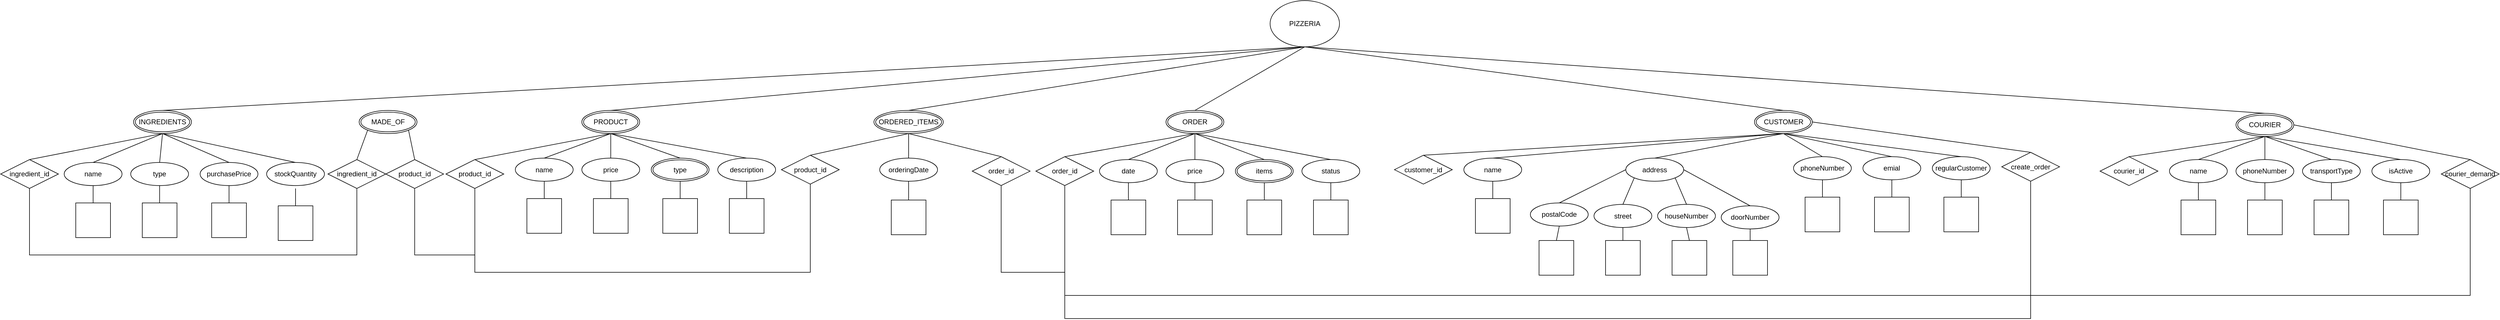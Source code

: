 <mxfile version="20.4.0" type="device"><diagram name="1 oldal" id="Y89i1WQ8OMozFqZU52EG"><mxGraphModel dx="1863" dy="650" grid="1" gridSize="10" guides="1" tooltips="1" connect="1" arrows="1" fold="1" page="1" pageScale="1" pageWidth="1654" pageHeight="1169" math="0" shadow="0"><root><mxCell id="0"/><mxCell id="1" parent="0"/><mxCell id="_i2WzTihqjqj80gomEKn-1" value="PIZZERIA" style="ellipse;whiteSpace=wrap;html=1;" parent="1" vertex="1"><mxGeometry x="2455" y="290" width="120" height="80" as="geometry"/></mxCell><mxCell id="_i2WzTihqjqj80gomEKn-2" value="INGREDIENTS" style="ellipse;shape=doubleEllipse;margin=3;whiteSpace=wrap;html=1;align=center;" parent="1" vertex="1"><mxGeometry x="490" y="480" width="100" height="40" as="geometry"/></mxCell><mxCell id="_i2WzTihqjqj80gomEKn-3" value="name" style="ellipse;whiteSpace=wrap;html=1;align=center;" parent="1" vertex="1"><mxGeometry x="370" y="570" width="100" height="40" as="geometry"/></mxCell><mxCell id="_i2WzTihqjqj80gomEKn-4" value="type" style="ellipse;whiteSpace=wrap;html=1;align=center;" parent="1" vertex="1"><mxGeometry x="485" y="570" width="100" height="40" as="geometry"/></mxCell><mxCell id="_i2WzTihqjqj80gomEKn-5" value="stockQuantity" style="ellipse;whiteSpace=wrap;html=1;align=center;" parent="1" vertex="1"><mxGeometry x="720" y="570" width="100" height="40" as="geometry"/></mxCell><mxCell id="_i2WzTihqjqj80gomEKn-6" value="purchasePrice" style="ellipse;whiteSpace=wrap;html=1;align=center;" parent="1" vertex="1"><mxGeometry x="605" y="570" width="100" height="40" as="geometry"/></mxCell><mxCell id="_i2WzTihqjqj80gomEKn-7" value="" style="endArrow=none;html=1;rounded=0;exitX=0.5;exitY=0;exitDx=0;exitDy=0;entryX=0.5;entryY=1;entryDx=0;entryDy=0;" parent="1" source="_i2WzTihqjqj80gomEKn-78" target="_i2WzTihqjqj80gomEKn-2" edge="1"><mxGeometry width="50" height="50" relative="1" as="geometry"><mxPoint x="310" y="570" as="sourcePoint"/><mxPoint x="530" y="490" as="targetPoint"/></mxGeometry></mxCell><mxCell id="_i2WzTihqjqj80gomEKn-8" value="" style="endArrow=none;html=1;rounded=0;exitX=0.5;exitY=0;exitDx=0;exitDy=0;entryX=0.5;entryY=1;entryDx=0;entryDy=0;" parent="1" source="_i2WzTihqjqj80gomEKn-3" target="_i2WzTihqjqj80gomEKn-2" edge="1"><mxGeometry width="50" height="50" relative="1" as="geometry"><mxPoint x="320" y="580" as="sourcePoint"/><mxPoint x="540" y="540" as="targetPoint"/></mxGeometry></mxCell><mxCell id="_i2WzTihqjqj80gomEKn-9" value="" style="endArrow=none;html=1;rounded=0;exitX=0.5;exitY=0;exitDx=0;exitDy=0;entryX=0.5;entryY=1;entryDx=0;entryDy=0;" parent="1" source="_i2WzTihqjqj80gomEKn-4" target="_i2WzTihqjqj80gomEKn-2" edge="1"><mxGeometry width="50" height="50" relative="1" as="geometry"><mxPoint x="430" y="580" as="sourcePoint"/><mxPoint x="550" y="530" as="targetPoint"/></mxGeometry></mxCell><mxCell id="_i2WzTihqjqj80gomEKn-10" value="" style="endArrow=none;html=1;rounded=0;exitX=0.5;exitY=0;exitDx=0;exitDy=0;entryX=0.5;entryY=1;entryDx=0;entryDy=0;" parent="1" source="_i2WzTihqjqj80gomEKn-6" target="_i2WzTihqjqj80gomEKn-2" edge="1"><mxGeometry width="50" height="50" relative="1" as="geometry"><mxPoint x="545" y="580" as="sourcePoint"/><mxPoint x="550" y="530" as="targetPoint"/></mxGeometry></mxCell><mxCell id="_i2WzTihqjqj80gomEKn-11" value="" style="endArrow=none;html=1;rounded=0;entryX=0.5;entryY=1;entryDx=0;entryDy=0;exitX=0.5;exitY=0;exitDx=0;exitDy=0;" parent="1" source="_i2WzTihqjqj80gomEKn-5" target="_i2WzTihqjqj80gomEKn-2" edge="1"><mxGeometry width="50" height="50" relative="1" as="geometry"><mxPoint x="770" y="560" as="sourcePoint"/><mxPoint x="550" y="530" as="targetPoint"/></mxGeometry></mxCell><mxCell id="_i2WzTihqjqj80gomEKn-12" value="PRODUCT" style="ellipse;shape=doubleEllipse;margin=3;whiteSpace=wrap;html=1;align=center;" parent="1" vertex="1"><mxGeometry x="1265" y="480" width="100" height="40" as="geometry"/></mxCell><mxCell id="_i2WzTihqjqj80gomEKn-13" value="name" style="ellipse;whiteSpace=wrap;html=1;align=center;" parent="1" vertex="1"><mxGeometry x="1150" y="562.5" width="100" height="40" as="geometry"/></mxCell><mxCell id="_i2WzTihqjqj80gomEKn-14" value="price" style="ellipse;whiteSpace=wrap;html=1;align=center;" parent="1" vertex="1"><mxGeometry x="1265" y="562.5" width="100" height="40" as="geometry"/></mxCell><mxCell id="_i2WzTihqjqj80gomEKn-15" value="description" style="ellipse;whiteSpace=wrap;html=1;align=center;" parent="1" vertex="1"><mxGeometry x="1500" y="562.5" width="100" height="40" as="geometry"/></mxCell><mxCell id="_i2WzTihqjqj80gomEKn-16" value="type" style="ellipse;shape=doubleEllipse;margin=3;whiteSpace=wrap;html=1;align=center;" parent="1" vertex="1"><mxGeometry x="1385" y="562.5" width="100" height="40" as="geometry"/></mxCell><mxCell id="_i2WzTihqjqj80gomEKn-17" value="" style="endArrow=none;html=1;rounded=0;exitX=0.5;exitY=0;exitDx=0;exitDy=0;entryX=0.5;entryY=1;entryDx=0;entryDy=0;" parent="1" source="_i2WzTihqjqj80gomEKn-79" target="_i2WzTihqjqj80gomEKn-12" edge="1"><mxGeometry width="50" height="50" relative="1" as="geometry"><mxPoint x="1240" y="565" as="sourcePoint"/><mxPoint x="1465" y="540" as="targetPoint"/></mxGeometry></mxCell><mxCell id="_i2WzTihqjqj80gomEKn-18" value="" style="endArrow=none;html=1;rounded=0;exitX=0.5;exitY=0;exitDx=0;exitDy=0;entryX=0.5;entryY=1;entryDx=0;entryDy=0;" parent="1" source="_i2WzTihqjqj80gomEKn-13" target="_i2WzTihqjqj80gomEKn-12" edge="1"><mxGeometry width="50" height="50" relative="1" as="geometry"><mxPoint x="1100" y="572.5" as="sourcePoint"/><mxPoint x="1315" y="537.5" as="targetPoint"/></mxGeometry></mxCell><mxCell id="_i2WzTihqjqj80gomEKn-19" value="" style="endArrow=none;html=1;rounded=0;entryX=0.5;entryY=1;entryDx=0;entryDy=0;exitX=0.5;exitY=0;exitDx=0;exitDy=0;" parent="1" source="_i2WzTihqjqj80gomEKn-14" target="_i2WzTihqjqj80gomEKn-12" edge="1"><mxGeometry width="50" height="50" relative="1" as="geometry"><mxPoint x="1360" y="552.5" as="sourcePoint"/><mxPoint x="1315" y="537.5" as="targetPoint"/></mxGeometry></mxCell><mxCell id="_i2WzTihqjqj80gomEKn-20" value="" style="endArrow=none;html=1;rounded=0;entryX=0.5;entryY=1;entryDx=0;entryDy=0;exitX=0.5;exitY=0;exitDx=0;exitDy=0;" parent="1" source="_i2WzTihqjqj80gomEKn-16" target="_i2WzTihqjqj80gomEKn-12" edge="1"><mxGeometry width="50" height="50" relative="1" as="geometry"><mxPoint x="1325" y="572.5" as="sourcePoint"/><mxPoint x="1315" y="537.5" as="targetPoint"/></mxGeometry></mxCell><mxCell id="_i2WzTihqjqj80gomEKn-21" value="" style="endArrow=none;html=1;rounded=0;entryX=0.5;entryY=1;entryDx=0;entryDy=0;exitX=0.5;exitY=0;exitDx=0;exitDy=0;" parent="1" source="_i2WzTihqjqj80gomEKn-15" target="_i2WzTihqjqj80gomEKn-12" edge="1"><mxGeometry width="50" height="50" relative="1" as="geometry"><mxPoint x="1550" y="562.5" as="sourcePoint"/><mxPoint x="1315" y="537.5" as="targetPoint"/></mxGeometry></mxCell><mxCell id="_i2WzTihqjqj80gomEKn-22" value="ORDER" style="ellipse;shape=doubleEllipse;margin=3;whiteSpace=wrap;html=1;align=center;" parent="1" vertex="1"><mxGeometry x="2275" y="480" width="100" height="40" as="geometry"/></mxCell><mxCell id="_i2WzTihqjqj80gomEKn-23" value="date" style="ellipse;whiteSpace=wrap;html=1;align=center;" parent="1" vertex="1"><mxGeometry x="2160" y="565" width="100" height="40" as="geometry"/></mxCell><mxCell id="_i2WzTihqjqj80gomEKn-24" value="price" style="ellipse;whiteSpace=wrap;html=1;align=center;" parent="1" vertex="1"><mxGeometry x="2275" y="565" width="100" height="40" as="geometry"/></mxCell><mxCell id="_i2WzTihqjqj80gomEKn-25" value="status" style="ellipse;whiteSpace=wrap;html=1;align=center;" parent="1" vertex="1"><mxGeometry x="2510" y="565" width="100" height="40" as="geometry"/></mxCell><mxCell id="_i2WzTihqjqj80gomEKn-26" value="items" style="ellipse;shape=doubleEllipse;margin=3;whiteSpace=wrap;html=1;align=center;" parent="1" vertex="1"><mxGeometry x="2395" y="565" width="100" height="40" as="geometry"/></mxCell><mxCell id="_i2WzTihqjqj80gomEKn-27" value="" style="endArrow=none;html=1;rounded=0;exitX=0.5;exitY=0;exitDx=0;exitDy=0;entryX=0.5;entryY=1;entryDx=0;entryDy=0;" parent="1" source="_i2WzTihqjqj80gomEKn-80" target="_i2WzTihqjqj80gomEKn-22" edge="1"><mxGeometry width="50" height="50" relative="1" as="geometry"><mxPoint x="2100" y="550" as="sourcePoint"/><mxPoint x="2380" y="520" as="targetPoint"/></mxGeometry></mxCell><mxCell id="_i2WzTihqjqj80gomEKn-28" value="" style="endArrow=none;html=1;rounded=0;exitX=0.5;exitY=0;exitDx=0;exitDy=0;entryX=0.5;entryY=1;entryDx=0;entryDy=0;" parent="1" source="_i2WzTihqjqj80gomEKn-23" target="_i2WzTihqjqj80gomEKn-22" edge="1"><mxGeometry width="50" height="50" relative="1" as="geometry"><mxPoint x="2110" y="560" as="sourcePoint"/><mxPoint x="2335" y="530" as="targetPoint"/></mxGeometry></mxCell><mxCell id="_i2WzTihqjqj80gomEKn-29" value="" style="endArrow=none;html=1;rounded=0;exitX=0.5;exitY=0;exitDx=0;exitDy=0;entryX=0.5;entryY=1;entryDx=0;entryDy=0;" parent="1" source="_i2WzTihqjqj80gomEKn-24" target="_i2WzTihqjqj80gomEKn-22" edge="1"><mxGeometry width="50" height="50" relative="1" as="geometry"><mxPoint x="2220" y="560" as="sourcePoint"/><mxPoint x="2335" y="530" as="targetPoint"/></mxGeometry></mxCell><mxCell id="_i2WzTihqjqj80gomEKn-30" value="" style="endArrow=none;html=1;rounded=0;exitX=0.5;exitY=0;exitDx=0;exitDy=0;entryX=0.5;entryY=1;entryDx=0;entryDy=0;" parent="1" source="_i2WzTihqjqj80gomEKn-26" target="_i2WzTihqjqj80gomEKn-22" edge="1"><mxGeometry width="50" height="50" relative="1" as="geometry"><mxPoint x="2335" y="560" as="sourcePoint"/><mxPoint x="2335" y="530" as="targetPoint"/></mxGeometry></mxCell><mxCell id="_i2WzTihqjqj80gomEKn-31" value="" style="endArrow=none;html=1;rounded=0;exitX=0.5;exitY=0;exitDx=0;exitDy=0;entryX=0.5;entryY=1;entryDx=0;entryDy=0;" parent="1" source="_i2WzTihqjqj80gomEKn-25" target="_i2WzTihqjqj80gomEKn-22" edge="1"><mxGeometry width="50" height="50" relative="1" as="geometry"><mxPoint x="2560" y="550" as="sourcePoint"/><mxPoint x="2335" y="530" as="targetPoint"/></mxGeometry></mxCell><mxCell id="_i2WzTihqjqj80gomEKn-32" value="name" style="ellipse;whiteSpace=wrap;html=1;align=center;" parent="1" vertex="1"><mxGeometry x="2790" y="562.5" width="100" height="40" as="geometry"/></mxCell><mxCell id="M32mEywmCu3_pC92UhcH-24" style="rounded=0;orthogonalLoop=1;jettySize=auto;html=1;exitX=0;exitY=0.5;exitDx=0;exitDy=0;entryX=0.5;entryY=0;entryDx=0;entryDy=0;startArrow=none;startFill=0;endArrow=none;endFill=0;" edge="1" parent="1" source="_i2WzTihqjqj80gomEKn-33" target="M32mEywmCu3_pC92UhcH-20"><mxGeometry relative="1" as="geometry"/></mxCell><mxCell id="M32mEywmCu3_pC92UhcH-25" style="edgeStyle=none;rounded=0;orthogonalLoop=1;jettySize=auto;html=1;exitX=0;exitY=1;exitDx=0;exitDy=0;entryX=0.5;entryY=0;entryDx=0;entryDy=0;startArrow=none;startFill=0;endArrow=none;endFill=0;" edge="1" parent="1" source="_i2WzTihqjqj80gomEKn-33" target="M32mEywmCu3_pC92UhcH-21"><mxGeometry relative="1" as="geometry"/></mxCell><mxCell id="M32mEywmCu3_pC92UhcH-26" style="edgeStyle=none;rounded=0;orthogonalLoop=1;jettySize=auto;html=1;exitX=1;exitY=1;exitDx=0;exitDy=0;entryX=0.5;entryY=0;entryDx=0;entryDy=0;startArrow=none;startFill=0;endArrow=none;endFill=0;" edge="1" parent="1" source="_i2WzTihqjqj80gomEKn-33" target="M32mEywmCu3_pC92UhcH-22"><mxGeometry relative="1" as="geometry"/></mxCell><mxCell id="M32mEywmCu3_pC92UhcH-27" style="edgeStyle=none;rounded=0;orthogonalLoop=1;jettySize=auto;html=1;exitX=1;exitY=0.5;exitDx=0;exitDy=0;entryX=0.5;entryY=0;entryDx=0;entryDy=0;startArrow=none;startFill=0;endArrow=none;endFill=0;" edge="1" parent="1" source="_i2WzTihqjqj80gomEKn-33" target="M32mEywmCu3_pC92UhcH-23"><mxGeometry relative="1" as="geometry"/></mxCell><mxCell id="_i2WzTihqjqj80gomEKn-33" value="address" style="ellipse;whiteSpace=wrap;html=1;align=center;" parent="1" vertex="1"><mxGeometry x="3070" y="562.5" width="100" height="40" as="geometry"/></mxCell><mxCell id="_i2WzTihqjqj80gomEKn-34" value="phoneNumber" style="ellipse;whiteSpace=wrap;html=1;align=center;" parent="1" vertex="1"><mxGeometry x="3360" y="560" width="100" height="40" as="geometry"/></mxCell><mxCell id="_i2WzTihqjqj80gomEKn-35" value="emial" style="ellipse;whiteSpace=wrap;html=1;align=center;" parent="1" vertex="1"><mxGeometry x="3480" y="560" width="100" height="40" as="geometry"/></mxCell><mxCell id="_i2WzTihqjqj80gomEKn-36" value="regularCustomer" style="ellipse;whiteSpace=wrap;html=1;align=center;" parent="1" vertex="1"><mxGeometry x="3600" y="560" width="100" height="40" as="geometry"/></mxCell><mxCell id="M32mEywmCu3_pC92UhcH-40" style="rounded=0;orthogonalLoop=1;jettySize=auto;html=1;exitX=1;exitY=0.5;exitDx=0;exitDy=0;entryX=0.5;entryY=0;entryDx=0;entryDy=0;startArrow=none;startFill=0;endArrow=none;endFill=0;" edge="1" parent="1" source="_i2WzTihqjqj80gomEKn-37" target="M32mEywmCu3_pC92UhcH-39"><mxGeometry relative="1" as="geometry"/></mxCell><mxCell id="_i2WzTihqjqj80gomEKn-37" value="CUSTOMER" style="ellipse;shape=doubleEllipse;margin=3;whiteSpace=wrap;html=1;align=center;" parent="1" vertex="1"><mxGeometry x="3292.5" y="480" width="100" height="40" as="geometry"/></mxCell><mxCell id="_i2WzTihqjqj80gomEKn-38" value="" style="endArrow=none;html=1;rounded=0;exitX=0.5;exitY=0;exitDx=0;exitDy=0;entryX=0.5;entryY=1;entryDx=0;entryDy=0;" parent="1" source="_i2WzTihqjqj80gomEKn-81" target="_i2WzTihqjqj80gomEKn-37" edge="1"><mxGeometry width="50" height="50" relative="1" as="geometry"><mxPoint x="2630" y="485" as="sourcePoint"/><mxPoint x="2987.5" y="365" as="targetPoint"/></mxGeometry></mxCell><mxCell id="_i2WzTihqjqj80gomEKn-39" value="" style="endArrow=none;html=1;rounded=0;exitX=0.5;exitY=0;exitDx=0;exitDy=0;entryX=0.5;entryY=1;entryDx=0;entryDy=0;" parent="1" source="_i2WzTihqjqj80gomEKn-32" target="_i2WzTihqjqj80gomEKn-37" edge="1"><mxGeometry width="50" height="50" relative="1" as="geometry"><mxPoint x="3080.5" y="570" as="sourcePoint"/><mxPoint x="3352.5" y="530" as="targetPoint"/></mxGeometry></mxCell><mxCell id="_i2WzTihqjqj80gomEKn-40" value="" style="endArrow=none;html=1;rounded=0;exitX=0.5;exitY=0;exitDx=0;exitDy=0;entryX=0.5;entryY=1;entryDx=0;entryDy=0;" parent="1" source="_i2WzTihqjqj80gomEKn-33" target="_i2WzTihqjqj80gomEKn-37" edge="1"><mxGeometry width="50" height="50" relative="1" as="geometry"><mxPoint x="3190.5" y="570" as="sourcePoint"/><mxPoint x="3352.5" y="530" as="targetPoint"/></mxGeometry></mxCell><mxCell id="_i2WzTihqjqj80gomEKn-41" value="" style="endArrow=none;html=1;rounded=0;exitX=0.5;exitY=0;exitDx=0;exitDy=0;entryX=0.5;entryY=1;entryDx=0;entryDy=0;" parent="1" source="_i2WzTihqjqj80gomEKn-34" target="_i2WzTihqjqj80gomEKn-37" edge="1"><mxGeometry width="50" height="50" relative="1" as="geometry"><mxPoint x="3200.5" y="580" as="sourcePoint"/><mxPoint x="3352.5" y="530" as="targetPoint"/></mxGeometry></mxCell><mxCell id="_i2WzTihqjqj80gomEKn-42" value="" style="endArrow=none;html=1;rounded=0;exitX=0.5;exitY=0;exitDx=0;exitDy=0;entryX=0.5;entryY=1;entryDx=0;entryDy=0;" parent="1" source="_i2WzTihqjqj80gomEKn-35" target="_i2WzTihqjqj80gomEKn-37" edge="1"><mxGeometry width="50" height="50" relative="1" as="geometry"><mxPoint x="3305.5" y="570" as="sourcePoint"/><mxPoint x="3352.5" y="530" as="targetPoint"/></mxGeometry></mxCell><mxCell id="_i2WzTihqjqj80gomEKn-43" value="" style="endArrow=none;html=1;rounded=0;exitX=0.5;exitY=0;exitDx=0;exitDy=0;entryX=0.5;entryY=1;entryDx=0;entryDy=0;" parent="1" source="_i2WzTihqjqj80gomEKn-36" target="_i2WzTihqjqj80gomEKn-37" edge="1"><mxGeometry width="50" height="50" relative="1" as="geometry"><mxPoint x="3540.5" y="570" as="sourcePoint"/><mxPoint x="3352.5" y="530" as="targetPoint"/></mxGeometry></mxCell><mxCell id="_i2WzTihqjqj80gomEKn-44" value="" style="rounded=0;whiteSpace=wrap;html=1;" parent="1" vertex="1"><mxGeometry x="390" y="640" width="60" height="60" as="geometry"/></mxCell><mxCell id="_i2WzTihqjqj80gomEKn-45" value="" style="rounded=0;whiteSpace=wrap;html=1;" parent="1" vertex="1"><mxGeometry x="505" y="640" width="60" height="60" as="geometry"/></mxCell><mxCell id="_i2WzTihqjqj80gomEKn-46" value="" style="rounded=0;whiteSpace=wrap;html=1;" parent="1" vertex="1"><mxGeometry x="740" y="645" width="60" height="60" as="geometry"/></mxCell><mxCell id="_i2WzTihqjqj80gomEKn-47" value="" style="rounded=0;whiteSpace=wrap;html=1;" parent="1" vertex="1"><mxGeometry x="625" y="640" width="60" height="60" as="geometry"/></mxCell><mxCell id="_i2WzTihqjqj80gomEKn-48" value="" style="endArrow=none;html=1;rounded=0;entryX=0.5;entryY=1;entryDx=0;entryDy=0;exitX=0.5;exitY=0;exitDx=0;exitDy=0;" parent="1" source="_i2WzTihqjqj80gomEKn-44" target="_i2WzTihqjqj80gomEKn-3" edge="1"><mxGeometry width="50" height="50" relative="1" as="geometry"><mxPoint x="320" y="650" as="sourcePoint"/><mxPoint x="320" y="620" as="targetPoint"/></mxGeometry></mxCell><mxCell id="_i2WzTihqjqj80gomEKn-49" value="" style="endArrow=none;html=1;rounded=0;entryX=0.5;entryY=1;entryDx=0;entryDy=0;exitX=0.5;exitY=0;exitDx=0;exitDy=0;" parent="1" source="_i2WzTihqjqj80gomEKn-45" target="_i2WzTihqjqj80gomEKn-4" edge="1"><mxGeometry width="50" height="50" relative="1" as="geometry"><mxPoint x="430" y="650" as="sourcePoint"/><mxPoint x="430" y="620" as="targetPoint"/></mxGeometry></mxCell><mxCell id="_i2WzTihqjqj80gomEKn-50" value="" style="endArrow=none;html=1;rounded=0;entryX=0.5;entryY=1;entryDx=0;entryDy=0;exitX=0.5;exitY=0;exitDx=0;exitDy=0;" parent="1" source="_i2WzTihqjqj80gomEKn-47" target="_i2WzTihqjqj80gomEKn-6" edge="1"><mxGeometry width="50" height="50" relative="1" as="geometry"><mxPoint x="545" y="650" as="sourcePoint"/><mxPoint x="545" y="620" as="targetPoint"/></mxGeometry></mxCell><mxCell id="_i2WzTihqjqj80gomEKn-51" value="" style="endArrow=none;html=1;rounded=0;entryX=0.5;entryY=1;entryDx=0;entryDy=0;exitX=0.5;exitY=0;exitDx=0;exitDy=0;" parent="1" source="_i2WzTihqjqj80gomEKn-46" edge="1"><mxGeometry width="50" height="50" relative="1" as="geometry"><mxPoint x="665" y="655" as="sourcePoint"/><mxPoint x="770" y="615" as="targetPoint"/></mxGeometry></mxCell><mxCell id="_i2WzTihqjqj80gomEKn-52" value="" style="rounded=0;whiteSpace=wrap;html=1;" parent="1" vertex="1"><mxGeometry x="1170" y="632.5" width="60" height="60" as="geometry"/></mxCell><mxCell id="_i2WzTihqjqj80gomEKn-53" value="" style="endArrow=none;html=1;rounded=0;entryX=0.5;entryY=1;entryDx=0;entryDy=0;exitX=0.5;exitY=0;exitDx=0;exitDy=0;" parent="1" source="_i2WzTihqjqj80gomEKn-52" edge="1"><mxGeometry width="50" height="50" relative="1" as="geometry"><mxPoint x="1095" y="642.5" as="sourcePoint"/><mxPoint x="1200" y="602.5" as="targetPoint"/></mxGeometry></mxCell><mxCell id="_i2WzTihqjqj80gomEKn-54" value="" style="rounded=0;whiteSpace=wrap;html=1;" parent="1" vertex="1"><mxGeometry x="1285" y="632.5" width="60" height="60" as="geometry"/></mxCell><mxCell id="_i2WzTihqjqj80gomEKn-55" value="" style="endArrow=none;html=1;rounded=0;entryX=0.5;entryY=1;entryDx=0;entryDy=0;exitX=0.5;exitY=0;exitDx=0;exitDy=0;" parent="1" source="_i2WzTihqjqj80gomEKn-54" edge="1"><mxGeometry width="50" height="50" relative="1" as="geometry"><mxPoint x="1210" y="642.5" as="sourcePoint"/><mxPoint x="1315" y="602.5" as="targetPoint"/></mxGeometry></mxCell><mxCell id="_i2WzTihqjqj80gomEKn-56" value="" style="rounded=0;whiteSpace=wrap;html=1;" parent="1" vertex="1"><mxGeometry x="1405" y="632.5" width="60" height="60" as="geometry"/></mxCell><mxCell id="_i2WzTihqjqj80gomEKn-57" value="" style="endArrow=none;html=1;rounded=0;entryX=0.5;entryY=1;entryDx=0;entryDy=0;exitX=0.5;exitY=0;exitDx=0;exitDy=0;" parent="1" source="_i2WzTihqjqj80gomEKn-56" edge="1"><mxGeometry width="50" height="50" relative="1" as="geometry"><mxPoint x="1330" y="642.5" as="sourcePoint"/><mxPoint x="1435" y="602.5" as="targetPoint"/></mxGeometry></mxCell><mxCell id="_i2WzTihqjqj80gomEKn-58" value="" style="rounded=0;whiteSpace=wrap;html=1;" parent="1" vertex="1"><mxGeometry x="1520" y="632.5" width="60" height="60" as="geometry"/></mxCell><mxCell id="_i2WzTihqjqj80gomEKn-59" value="" style="endArrow=none;html=1;rounded=0;entryX=0.5;entryY=1;entryDx=0;entryDy=0;exitX=0.5;exitY=0;exitDx=0;exitDy=0;" parent="1" source="_i2WzTihqjqj80gomEKn-58" target="_i2WzTihqjqj80gomEKn-15" edge="1"><mxGeometry width="50" height="50" relative="1" as="geometry"><mxPoint x="1445" y="642.5" as="sourcePoint"/><mxPoint x="1550" y="602.5" as="targetPoint"/></mxGeometry></mxCell><mxCell id="_i2WzTihqjqj80gomEKn-60" value="" style="rounded=0;whiteSpace=wrap;html=1;" parent="1" vertex="1"><mxGeometry x="2180" y="635" width="60" height="60" as="geometry"/></mxCell><mxCell id="_i2WzTihqjqj80gomEKn-61" value="" style="endArrow=none;html=1;rounded=0;entryX=0.5;entryY=1;entryDx=0;entryDy=0;exitX=0.5;exitY=0;exitDx=0;exitDy=0;" parent="1" source="_i2WzTihqjqj80gomEKn-60" edge="1"><mxGeometry width="50" height="50" relative="1" as="geometry"><mxPoint x="2105" y="645" as="sourcePoint"/><mxPoint x="2210" y="605" as="targetPoint"/></mxGeometry></mxCell><mxCell id="_i2WzTihqjqj80gomEKn-62" value="" style="rounded=0;whiteSpace=wrap;html=1;" parent="1" vertex="1"><mxGeometry x="2295" y="635" width="60" height="60" as="geometry"/></mxCell><mxCell id="_i2WzTihqjqj80gomEKn-63" value="" style="endArrow=none;html=1;rounded=0;entryX=0.5;entryY=1;entryDx=0;entryDy=0;exitX=0.5;exitY=0;exitDx=0;exitDy=0;" parent="1" source="_i2WzTihqjqj80gomEKn-62" edge="1"><mxGeometry width="50" height="50" relative="1" as="geometry"><mxPoint x="2220" y="645" as="sourcePoint"/><mxPoint x="2325" y="605" as="targetPoint"/></mxGeometry></mxCell><mxCell id="_i2WzTihqjqj80gomEKn-64" value="" style="rounded=0;whiteSpace=wrap;html=1;" parent="1" vertex="1"><mxGeometry x="2415" y="635" width="60" height="60" as="geometry"/></mxCell><mxCell id="_i2WzTihqjqj80gomEKn-65" value="" style="endArrow=none;html=1;rounded=0;entryX=0.5;entryY=1;entryDx=0;entryDy=0;exitX=0.5;exitY=0;exitDx=0;exitDy=0;" parent="1" source="_i2WzTihqjqj80gomEKn-64" edge="1"><mxGeometry width="50" height="50" relative="1" as="geometry"><mxPoint x="2340" y="645" as="sourcePoint"/><mxPoint x="2445" y="605" as="targetPoint"/></mxGeometry></mxCell><mxCell id="_i2WzTihqjqj80gomEKn-66" value="" style="rounded=0;whiteSpace=wrap;html=1;" parent="1" vertex="1"><mxGeometry x="2530" y="635" width="60" height="60" as="geometry"/></mxCell><mxCell id="_i2WzTihqjqj80gomEKn-67" value="" style="endArrow=none;html=1;rounded=0;entryX=0.5;entryY=1;entryDx=0;entryDy=0;exitX=0.5;exitY=0;exitDx=0;exitDy=0;" parent="1" source="_i2WzTihqjqj80gomEKn-66" target="_i2WzTihqjqj80gomEKn-25" edge="1"><mxGeometry width="50" height="50" relative="1" as="geometry"><mxPoint x="2455" y="645" as="sourcePoint"/><mxPoint x="2560" y="605" as="targetPoint"/></mxGeometry></mxCell><mxCell id="_i2WzTihqjqj80gomEKn-68" value="" style="rounded=0;whiteSpace=wrap;html=1;" parent="1" vertex="1"><mxGeometry x="2810" y="632.5" width="60" height="60" as="geometry"/></mxCell><mxCell id="_i2WzTihqjqj80gomEKn-69" value="" style="endArrow=none;html=1;rounded=0;entryX=0.5;entryY=1;entryDx=0;entryDy=0;exitX=0.5;exitY=0;exitDx=0;exitDy=0;" parent="1" source="_i2WzTihqjqj80gomEKn-68" edge="1"><mxGeometry width="50" height="50" relative="1" as="geometry"><mxPoint x="2735" y="642.5" as="sourcePoint"/><mxPoint x="2840" y="602.5" as="targetPoint"/></mxGeometry></mxCell><mxCell id="_i2WzTihqjqj80gomEKn-72" value="" style="rounded=0;whiteSpace=wrap;html=1;" parent="1" vertex="1"><mxGeometry x="3380" y="630" width="60" height="60" as="geometry"/></mxCell><mxCell id="_i2WzTihqjqj80gomEKn-73" value="" style="endArrow=none;html=1;rounded=0;entryX=0.5;entryY=1;entryDx=0;entryDy=0;exitX=0.5;exitY=0;exitDx=0;exitDy=0;" parent="1" source="_i2WzTihqjqj80gomEKn-72" edge="1"><mxGeometry width="50" height="50" relative="1" as="geometry"><mxPoint x="3305" y="640" as="sourcePoint"/><mxPoint x="3410" y="600" as="targetPoint"/></mxGeometry></mxCell><mxCell id="_i2WzTihqjqj80gomEKn-74" value="" style="rounded=0;whiteSpace=wrap;html=1;" parent="1" vertex="1"><mxGeometry x="3500" y="630" width="60" height="60" as="geometry"/></mxCell><mxCell id="_i2WzTihqjqj80gomEKn-75" value="" style="endArrow=none;html=1;rounded=0;entryX=0.5;entryY=1;entryDx=0;entryDy=0;exitX=0.5;exitY=0;exitDx=0;exitDy=0;" parent="1" source="_i2WzTihqjqj80gomEKn-74" edge="1"><mxGeometry width="50" height="50" relative="1" as="geometry"><mxPoint x="3425" y="640" as="sourcePoint"/><mxPoint x="3530" y="600" as="targetPoint"/></mxGeometry></mxCell><mxCell id="_i2WzTihqjqj80gomEKn-76" value="" style="rounded=0;whiteSpace=wrap;html=1;" parent="1" vertex="1"><mxGeometry x="3620" y="630" width="60" height="60" as="geometry"/></mxCell><mxCell id="_i2WzTihqjqj80gomEKn-77" value="" style="endArrow=none;html=1;rounded=0;entryX=0.5;entryY=1;entryDx=0;entryDy=0;exitX=0.5;exitY=0;exitDx=0;exitDy=0;" parent="1" source="_i2WzTihqjqj80gomEKn-76" edge="1"><mxGeometry width="50" height="50" relative="1" as="geometry"><mxPoint x="3545" y="640" as="sourcePoint"/><mxPoint x="3650" y="600" as="targetPoint"/></mxGeometry></mxCell><mxCell id="M32mEywmCu3_pC92UhcH-13" style="edgeStyle=orthogonalEdgeStyle;rounded=0;orthogonalLoop=1;jettySize=auto;html=1;exitX=0.5;exitY=1;exitDx=0;exitDy=0;entryX=0.5;entryY=1;entryDx=0;entryDy=0;startArrow=none;startFill=0;endArrow=none;endFill=0;" edge="1" parent="1" source="_i2WzTihqjqj80gomEKn-78" target="M32mEywmCu3_pC92UhcH-7"><mxGeometry relative="1" as="geometry"><Array as="points"><mxPoint x="310" y="730"/><mxPoint x="876" y="730"/></Array></mxGeometry></mxCell><mxCell id="_i2WzTihqjqj80gomEKn-78" value="ingredient_id" style="rhombus;whiteSpace=wrap;html=1;" parent="1" vertex="1"><mxGeometry x="260" y="565" width="100" height="50" as="geometry"/></mxCell><mxCell id="M32mEywmCu3_pC92UhcH-38" style="edgeStyle=orthogonalEdgeStyle;rounded=0;orthogonalLoop=1;jettySize=auto;html=1;exitX=0.5;exitY=1;exitDx=0;exitDy=0;entryX=0.5;entryY=1;entryDx=0;entryDy=0;startArrow=none;startFill=0;endArrow=none;endFill=0;" edge="1" parent="1" source="_i2WzTihqjqj80gomEKn-79" target="_i2WzTihqjqj80gomEKn-102"><mxGeometry relative="1" as="geometry"><Array as="points"><mxPoint x="1080" y="760"/><mxPoint x="1660" y="760"/></Array></mxGeometry></mxCell><mxCell id="_i2WzTihqjqj80gomEKn-79" value="product_id" style="rhombus;whiteSpace=wrap;html=1;" parent="1" vertex="1"><mxGeometry x="1030" y="565" width="100" height="50" as="geometry"/></mxCell><mxCell id="M32mEywmCu3_pC92UhcH-18" style="edgeStyle=orthogonalEdgeStyle;rounded=0;orthogonalLoop=1;jettySize=auto;html=1;exitX=0.5;exitY=1;exitDx=0;exitDy=0;entryX=0.5;entryY=1;entryDx=0;entryDy=0;startArrow=none;startFill=0;endArrow=none;endFill=0;" edge="1" parent="1" source="_i2WzTihqjqj80gomEKn-80" target="M32mEywmCu3_pC92UhcH-15"><mxGeometry relative="1" as="geometry"><Array as="points"><mxPoint x="2100" y="800"/><mxPoint x="4530" y="800"/></Array></mxGeometry></mxCell><mxCell id="_i2WzTihqjqj80gomEKn-80" value="order_id" style="rhombus;whiteSpace=wrap;html=1;" parent="1" vertex="1"><mxGeometry x="2050" y="560" width="100" height="50" as="geometry"/></mxCell><mxCell id="_i2WzTihqjqj80gomEKn-81" value="customer_id" style="rhombus;whiteSpace=wrap;html=1;" parent="1" vertex="1"><mxGeometry x="2670" y="557.5" width="100" height="50" as="geometry"/></mxCell><mxCell id="_i2WzTihqjqj80gomEKn-87" value="" style="endArrow=none;html=1;rounded=0;entryX=0.5;entryY=1;entryDx=0;entryDy=0;exitX=0.5;exitY=0;exitDx=0;exitDy=0;" parent="1" source="_i2WzTihqjqj80gomEKn-2" target="_i2WzTihqjqj80gomEKn-1" edge="1"><mxGeometry width="50" height="50" relative="1" as="geometry"><mxPoint x="1010" y="610" as="sourcePoint"/><mxPoint x="1060" y="560" as="targetPoint"/></mxGeometry></mxCell><mxCell id="_i2WzTihqjqj80gomEKn-88" value="" style="endArrow=none;html=1;rounded=0;entryX=0.5;entryY=1;entryDx=0;entryDy=0;exitX=0.5;exitY=0;exitDx=0;exitDy=0;" parent="1" source="_i2WzTihqjqj80gomEKn-12" target="_i2WzTihqjqj80gomEKn-1" edge="1"><mxGeometry width="50" height="50" relative="1" as="geometry"><mxPoint x="810" y="420" as="sourcePoint"/><mxPoint x="1195" y="360" as="targetPoint"/></mxGeometry></mxCell><mxCell id="_i2WzTihqjqj80gomEKn-89" value="" style="endArrow=none;html=1;rounded=0;entryX=0.5;entryY=1;entryDx=0;entryDy=0;exitX=0.5;exitY=0;exitDx=0;exitDy=0;" parent="1" source="_i2WzTihqjqj80gomEKn-22" target="_i2WzTihqjqj80gomEKn-1" edge="1"><mxGeometry width="50" height="50" relative="1" as="geometry"><mxPoint x="1463" y="420" as="sourcePoint"/><mxPoint x="1195" y="360" as="targetPoint"/></mxGeometry></mxCell><mxCell id="_i2WzTihqjqj80gomEKn-90" value="" style="endArrow=none;html=1;rounded=0;entryX=0.5;entryY=1;entryDx=0;entryDy=0;exitX=0.5;exitY=0;exitDx=0;exitDy=0;" parent="1" source="_i2WzTihqjqj80gomEKn-37" target="_i2WzTihqjqj80gomEKn-1" edge="1"><mxGeometry width="50" height="50" relative="1" as="geometry"><mxPoint x="2055" y="415" as="sourcePoint"/><mxPoint x="1195" y="360" as="targetPoint"/></mxGeometry></mxCell><mxCell id="_i2WzTihqjqj80gomEKn-101" value="ORDERED_ITEMS" style="ellipse;shape=doubleEllipse;margin=3;whiteSpace=wrap;html=1;align=center;" parent="1" vertex="1"><mxGeometry x="1770" y="480" width="120" height="40" as="geometry"/></mxCell><mxCell id="_i2WzTihqjqj80gomEKn-102" value="product_id" style="rhombus;whiteSpace=wrap;html=1;" parent="1" vertex="1"><mxGeometry x="1610" y="557.5" width="100" height="50" as="geometry"/></mxCell><mxCell id="M32mEywmCu3_pC92UhcH-37" style="edgeStyle=orthogonalEdgeStyle;rounded=0;orthogonalLoop=1;jettySize=auto;html=1;exitX=0.5;exitY=1;exitDx=0;exitDy=0;entryX=0.5;entryY=1;entryDx=0;entryDy=0;startArrow=none;startFill=0;endArrow=none;endFill=0;" edge="1" parent="1" source="_i2WzTihqjqj80gomEKn-103" target="_i2WzTihqjqj80gomEKn-80"><mxGeometry relative="1" as="geometry"><Array as="points"><mxPoint x="1990" y="760"/><mxPoint x="2100" y="760"/></Array></mxGeometry></mxCell><mxCell id="_i2WzTihqjqj80gomEKn-103" value="order_id" style="rhombus;whiteSpace=wrap;html=1;" parent="1" vertex="1"><mxGeometry x="1940" y="560" width="100" height="50" as="geometry"/></mxCell><mxCell id="_i2WzTihqjqj80gomEKn-104" value="" style="endArrow=none;html=1;rounded=0;exitX=0.5;exitY=0;exitDx=0;exitDy=0;entryX=0.5;entryY=1;entryDx=0;entryDy=0;" parent="1" source="_i2WzTihqjqj80gomEKn-102" target="_i2WzTihqjqj80gomEKn-101" edge="1"><mxGeometry width="50" height="50" relative="1" as="geometry"><mxPoint x="1930" y="430" as="sourcePoint"/><mxPoint x="1980" y="380" as="targetPoint"/></mxGeometry></mxCell><mxCell id="_i2WzTihqjqj80gomEKn-105" value="" style="endArrow=none;html=1;rounded=0;exitX=0.5;exitY=1;exitDx=0;exitDy=0;entryX=0.5;entryY=0;entryDx=0;entryDy=0;" parent="1" source="_i2WzTihqjqj80gomEKn-101" target="_i2WzTihqjqj80gomEKn-103" edge="1"><mxGeometry width="50" height="50" relative="1" as="geometry"><mxPoint x="1910" y="550" as="sourcePoint"/><mxPoint x="2167.5" y="560" as="targetPoint"/></mxGeometry></mxCell><mxCell id="_i2WzTihqjqj80gomEKn-114" value="" style="endArrow=none;html=1;rounded=0;entryX=0.5;entryY=1;entryDx=0;entryDy=0;exitX=0.5;exitY=0;exitDx=0;exitDy=0;" parent="1" source="_i2WzTihqjqj80gomEKn-101" target="_i2WzTihqjqj80gomEKn-1" edge="1"><mxGeometry width="50" height="50" relative="1" as="geometry"><mxPoint x="1960" y="500" as="sourcePoint"/><mxPoint x="1188.667" y="380" as="targetPoint"/></mxGeometry></mxCell><mxCell id="_i2WzTihqjqj80gomEKn-115" value="name" style="ellipse;whiteSpace=wrap;html=1;align=center;" parent="1" vertex="1"><mxGeometry x="4010" y="565" width="100" height="40" as="geometry"/></mxCell><mxCell id="_i2WzTihqjqj80gomEKn-116" value="phoneNumber" style="ellipse;whiteSpace=wrap;html=1;align=center;" parent="1" vertex="1"><mxGeometry x="4125" y="565" width="100" height="40" as="geometry"/></mxCell><mxCell id="_i2WzTihqjqj80gomEKn-117" value="transportType" style="ellipse;whiteSpace=wrap;html=1;align=center;" parent="1" vertex="1"><mxGeometry x="4240" y="565" width="100" height="40" as="geometry"/></mxCell><mxCell id="_i2WzTihqjqj80gomEKn-118" value="isActive" style="ellipse;whiteSpace=wrap;html=1;align=center;" parent="1" vertex="1"><mxGeometry x="4360" y="565" width="100" height="40" as="geometry"/></mxCell><mxCell id="M32mEywmCu3_pC92UhcH-16" style="rounded=0;orthogonalLoop=1;jettySize=auto;html=1;exitX=1;exitY=0.5;exitDx=0;exitDy=0;entryX=0.5;entryY=0;entryDx=0;entryDy=0;startArrow=none;startFill=0;endArrow=none;endFill=0;" edge="1" parent="1" source="_i2WzTihqjqj80gomEKn-120" target="M32mEywmCu3_pC92UhcH-15"><mxGeometry relative="1" as="geometry"/></mxCell><mxCell id="_i2WzTihqjqj80gomEKn-120" value="COURIER" style="ellipse;shape=doubleEllipse;margin=3;whiteSpace=wrap;html=1;align=center;" parent="1" vertex="1"><mxGeometry x="4125" y="485" width="100" height="40" as="geometry"/></mxCell><mxCell id="_i2WzTihqjqj80gomEKn-121" value="" style="endArrow=none;html=1;rounded=0;exitX=0.5;exitY=0;exitDx=0;exitDy=0;entryX=0.5;entryY=1;entryDx=0;entryDy=0;" parent="1" source="_i2WzTihqjqj80gomEKn-137" target="_i2WzTihqjqj80gomEKn-120" edge="1"><mxGeometry width="50" height="50" relative="1" as="geometry"><mxPoint x="3510" y="490" as="sourcePoint"/><mxPoint x="3867.5" y="370" as="targetPoint"/></mxGeometry></mxCell><mxCell id="_i2WzTihqjqj80gomEKn-122" value="" style="endArrow=none;html=1;rounded=0;exitX=0.5;exitY=0;exitDx=0;exitDy=0;entryX=0.5;entryY=1;entryDx=0;entryDy=0;" parent="1" source="_i2WzTihqjqj80gomEKn-115" target="_i2WzTihqjqj80gomEKn-120" edge="1"><mxGeometry width="50" height="50" relative="1" as="geometry"><mxPoint x="3960.5" y="575" as="sourcePoint"/><mxPoint x="4232.5" y="535" as="targetPoint"/></mxGeometry></mxCell><mxCell id="_i2WzTihqjqj80gomEKn-123" value="" style="endArrow=none;html=1;rounded=0;exitX=0.5;exitY=0;exitDx=0;exitDy=0;entryX=0.5;entryY=1;entryDx=0;entryDy=0;" parent="1" source="_i2WzTihqjqj80gomEKn-116" target="_i2WzTihqjqj80gomEKn-120" edge="1"><mxGeometry width="50" height="50" relative="1" as="geometry"><mxPoint x="4070.5" y="575" as="sourcePoint"/><mxPoint x="4232.5" y="535" as="targetPoint"/></mxGeometry></mxCell><mxCell id="_i2WzTihqjqj80gomEKn-124" value="" style="endArrow=none;html=1;rounded=0;exitX=0.5;exitY=0;exitDx=0;exitDy=0;entryX=0.5;entryY=1;entryDx=0;entryDy=0;" parent="1" source="_i2WzTihqjqj80gomEKn-117" target="_i2WzTihqjqj80gomEKn-120" edge="1"><mxGeometry width="50" height="50" relative="1" as="geometry"><mxPoint x="4080.5" y="585" as="sourcePoint"/><mxPoint x="4232.5" y="535" as="targetPoint"/></mxGeometry></mxCell><mxCell id="_i2WzTihqjqj80gomEKn-125" value="" style="endArrow=none;html=1;rounded=0;exitX=0.5;exitY=0;exitDx=0;exitDy=0;entryX=0.5;entryY=1;entryDx=0;entryDy=0;" parent="1" source="_i2WzTihqjqj80gomEKn-118" target="_i2WzTihqjqj80gomEKn-120" edge="1"><mxGeometry width="50" height="50" relative="1" as="geometry"><mxPoint x="4185.5" y="575" as="sourcePoint"/><mxPoint x="4232.5" y="535" as="targetPoint"/></mxGeometry></mxCell><mxCell id="_i2WzTihqjqj80gomEKn-127" value="" style="rounded=0;whiteSpace=wrap;html=1;" parent="1" vertex="1"><mxGeometry x="4030" y="635" width="60" height="60" as="geometry"/></mxCell><mxCell id="_i2WzTihqjqj80gomEKn-128" value="" style="endArrow=none;html=1;rounded=0;entryX=0.5;entryY=1;entryDx=0;entryDy=0;exitX=0.5;exitY=0;exitDx=0;exitDy=0;" parent="1" source="_i2WzTihqjqj80gomEKn-127" edge="1"><mxGeometry width="50" height="50" relative="1" as="geometry"><mxPoint x="3955" y="645" as="sourcePoint"/><mxPoint x="4060" y="605" as="targetPoint"/></mxGeometry></mxCell><mxCell id="_i2WzTihqjqj80gomEKn-129" value="" style="rounded=0;whiteSpace=wrap;html=1;" parent="1" vertex="1"><mxGeometry x="4145" y="635" width="60" height="60" as="geometry"/></mxCell><mxCell id="_i2WzTihqjqj80gomEKn-130" value="" style="endArrow=none;html=1;rounded=0;entryX=0.5;entryY=1;entryDx=0;entryDy=0;exitX=0.5;exitY=0;exitDx=0;exitDy=0;" parent="1" source="_i2WzTihqjqj80gomEKn-129" edge="1"><mxGeometry width="50" height="50" relative="1" as="geometry"><mxPoint x="4070" y="645" as="sourcePoint"/><mxPoint x="4175" y="605" as="targetPoint"/></mxGeometry></mxCell><mxCell id="_i2WzTihqjqj80gomEKn-131" value="" style="rounded=0;whiteSpace=wrap;html=1;" parent="1" vertex="1"><mxGeometry x="4260" y="635" width="60" height="60" as="geometry"/></mxCell><mxCell id="_i2WzTihqjqj80gomEKn-132" value="" style="endArrow=none;html=1;rounded=0;entryX=0.5;entryY=1;entryDx=0;entryDy=0;exitX=0.5;exitY=0;exitDx=0;exitDy=0;" parent="1" source="_i2WzTihqjqj80gomEKn-131" edge="1"><mxGeometry width="50" height="50" relative="1" as="geometry"><mxPoint x="4185" y="645" as="sourcePoint"/><mxPoint x="4290" y="605" as="targetPoint"/></mxGeometry></mxCell><mxCell id="_i2WzTihqjqj80gomEKn-133" value="" style="rounded=0;whiteSpace=wrap;html=1;" parent="1" vertex="1"><mxGeometry x="4380" y="635" width="60" height="60" as="geometry"/></mxCell><mxCell id="_i2WzTihqjqj80gomEKn-134" value="" style="endArrow=none;html=1;rounded=0;entryX=0.5;entryY=1;entryDx=0;entryDy=0;exitX=0.5;exitY=0;exitDx=0;exitDy=0;" parent="1" source="_i2WzTihqjqj80gomEKn-133" edge="1"><mxGeometry width="50" height="50" relative="1" as="geometry"><mxPoint x="4305" y="645" as="sourcePoint"/><mxPoint x="4410" y="605" as="targetPoint"/></mxGeometry></mxCell><mxCell id="_i2WzTihqjqj80gomEKn-137" value="courier_id" style="rhombus;whiteSpace=wrap;html=1;" parent="1" vertex="1"><mxGeometry x="3890" y="560" width="100" height="50" as="geometry"/></mxCell><mxCell id="_i2WzTihqjqj80gomEKn-138" value="" style="endArrow=none;html=1;rounded=0;entryX=0.5;entryY=0;entryDx=0;entryDy=0;exitX=0.5;exitY=1;exitDx=0;exitDy=0;" parent="1" source="_i2WzTihqjqj80gomEKn-1" target="_i2WzTihqjqj80gomEKn-120" edge="1"><mxGeometry width="50" height="50" relative="1" as="geometry"><mxPoint x="1295.556" y="330" as="sourcePoint"/><mxPoint x="3170" y="190" as="targetPoint"/></mxGeometry></mxCell><mxCell id="_i2WzTihqjqj80gomEKn-180" value="orderingDate" style="ellipse;whiteSpace=wrap;html=1;align=center;" parent="1" vertex="1"><mxGeometry x="1780" y="562.5" width="100" height="40" as="geometry"/></mxCell><mxCell id="_i2WzTihqjqj80gomEKn-181" value="" style="rounded=0;whiteSpace=wrap;html=1;" parent="1" vertex="1"><mxGeometry x="1800" y="635" width="60" height="60" as="geometry"/></mxCell><mxCell id="_i2WzTihqjqj80gomEKn-182" value="" style="endArrow=none;html=1;rounded=0;entryX=0.5;entryY=1;entryDx=0;entryDy=0;exitX=0.5;exitY=0;exitDx=0;exitDy=0;" parent="1" source="_i2WzTihqjqj80gomEKn-181" target="_i2WzTihqjqj80gomEKn-180" edge="1"><mxGeometry width="50" height="50" relative="1" as="geometry"><mxPoint x="1665" y="642.5" as="sourcePoint"/><mxPoint x="1770" y="602.5" as="targetPoint"/></mxGeometry></mxCell><mxCell id="_i2WzTihqjqj80gomEKn-186" value="" style="endArrow=none;html=1;rounded=0;entryX=0.5;entryY=1;entryDx=0;entryDy=0;exitX=0.5;exitY=0;exitDx=0;exitDy=0;" parent="1" source="_i2WzTihqjqj80gomEKn-180" target="_i2WzTihqjqj80gomEKn-101" edge="1"><mxGeometry width="50" height="50" relative="1" as="geometry"><mxPoint x="1900" y="770" as="sourcePoint"/><mxPoint x="1950" y="720" as="targetPoint"/></mxGeometry></mxCell><mxCell id="M32mEywmCu3_pC92UhcH-11" style="rounded=0;orthogonalLoop=1;jettySize=auto;html=1;exitX=0;exitY=1;exitDx=0;exitDy=0;entryX=0.5;entryY=0;entryDx=0;entryDy=0;startArrow=none;startFill=0;endArrow=none;endFill=0;" edge="1" parent="1" source="M32mEywmCu3_pC92UhcH-4" target="M32mEywmCu3_pC92UhcH-7"><mxGeometry relative="1" as="geometry"/></mxCell><mxCell id="M32mEywmCu3_pC92UhcH-4" value="MADE_OF" style="ellipse;shape=doubleEllipse;margin=3;whiteSpace=wrap;html=1;align=center;" vertex="1" parent="1"><mxGeometry x="880" y="480" width="100" height="40" as="geometry"/></mxCell><mxCell id="M32mEywmCu3_pC92UhcH-12" style="edgeStyle=none;rounded=0;orthogonalLoop=1;jettySize=auto;html=1;exitX=0.5;exitY=0;exitDx=0;exitDy=0;entryX=1;entryY=1;entryDx=0;entryDy=0;startArrow=none;startFill=0;endArrow=none;endFill=0;" edge="1" parent="1" source="M32mEywmCu3_pC92UhcH-5" target="M32mEywmCu3_pC92UhcH-4"><mxGeometry relative="1" as="geometry"/></mxCell><mxCell id="M32mEywmCu3_pC92UhcH-14" style="edgeStyle=orthogonalEdgeStyle;rounded=0;orthogonalLoop=1;jettySize=auto;html=1;exitX=0.5;exitY=1;exitDx=0;exitDy=0;entryX=0.5;entryY=1;entryDx=0;entryDy=0;startArrow=none;startFill=0;endArrow=none;endFill=0;" edge="1" parent="1" source="M32mEywmCu3_pC92UhcH-5" target="_i2WzTihqjqj80gomEKn-79"><mxGeometry relative="1" as="geometry"><Array as="points"><mxPoint x="976" y="730"/><mxPoint x="1080" y="730"/></Array></mxGeometry></mxCell><mxCell id="M32mEywmCu3_pC92UhcH-5" value="product_id" style="rhombus;whiteSpace=wrap;html=1;" vertex="1" parent="1"><mxGeometry x="926" y="565" width="100" height="50" as="geometry"/></mxCell><mxCell id="M32mEywmCu3_pC92UhcH-7" value="ingredient_id" style="rhombus;whiteSpace=wrap;html=1;" vertex="1" parent="1"><mxGeometry x="826" y="565" width="100" height="50" as="geometry"/></mxCell><mxCell id="M32mEywmCu3_pC92UhcH-15" value="courier_demand" style="rhombus;whiteSpace=wrap;html=1;" vertex="1" parent="1"><mxGeometry x="4480" y="565" width="100" height="50" as="geometry"/></mxCell><mxCell id="M32mEywmCu3_pC92UhcH-36" style="edgeStyle=none;rounded=0;orthogonalLoop=1;jettySize=auto;html=1;exitX=0.5;exitY=1;exitDx=0;exitDy=0;entryX=0.5;entryY=0;entryDx=0;entryDy=0;startArrow=none;startFill=0;endArrow=none;endFill=0;" edge="1" parent="1" source="M32mEywmCu3_pC92UhcH-20" target="M32mEywmCu3_pC92UhcH-29"><mxGeometry relative="1" as="geometry"/></mxCell><mxCell id="M32mEywmCu3_pC92UhcH-20" value="postalCode" style="ellipse;whiteSpace=wrap;html=1;align=center;" vertex="1" parent="1"><mxGeometry x="2905" y="640" width="100" height="40" as="geometry"/></mxCell><mxCell id="M32mEywmCu3_pC92UhcH-35" style="edgeStyle=none;rounded=0;orthogonalLoop=1;jettySize=auto;html=1;exitX=0.5;exitY=1;exitDx=0;exitDy=0;entryX=0.5;entryY=0;entryDx=0;entryDy=0;startArrow=none;startFill=0;endArrow=none;endFill=0;" edge="1" parent="1" source="M32mEywmCu3_pC92UhcH-21" target="M32mEywmCu3_pC92UhcH-30"><mxGeometry relative="1" as="geometry"/></mxCell><mxCell id="M32mEywmCu3_pC92UhcH-21" value="street" style="ellipse;whiteSpace=wrap;html=1;align=center;" vertex="1" parent="1"><mxGeometry x="3015" y="642.5" width="100" height="40" as="geometry"/></mxCell><mxCell id="M32mEywmCu3_pC92UhcH-34" style="edgeStyle=none;rounded=0;orthogonalLoop=1;jettySize=auto;html=1;exitX=0.5;exitY=1;exitDx=0;exitDy=0;entryX=0.5;entryY=0;entryDx=0;entryDy=0;startArrow=none;startFill=0;endArrow=none;endFill=0;" edge="1" parent="1" source="M32mEywmCu3_pC92UhcH-22" target="M32mEywmCu3_pC92UhcH-31"><mxGeometry relative="1" as="geometry"/></mxCell><mxCell id="M32mEywmCu3_pC92UhcH-22" value="houseNumber" style="ellipse;whiteSpace=wrap;html=1;align=center;" vertex="1" parent="1"><mxGeometry x="3125" y="642.5" width="100" height="40" as="geometry"/></mxCell><mxCell id="M32mEywmCu3_pC92UhcH-33" style="edgeStyle=none;rounded=0;orthogonalLoop=1;jettySize=auto;html=1;exitX=0.5;exitY=1;exitDx=0;exitDy=0;entryX=0.5;entryY=0;entryDx=0;entryDy=0;startArrow=none;startFill=0;endArrow=none;endFill=0;" edge="1" parent="1" source="M32mEywmCu3_pC92UhcH-23" target="M32mEywmCu3_pC92UhcH-32"><mxGeometry relative="1" as="geometry"/></mxCell><mxCell id="M32mEywmCu3_pC92UhcH-23" value="doorNumber" style="ellipse;whiteSpace=wrap;html=1;align=center;" vertex="1" parent="1"><mxGeometry x="3235" y="645" width="100" height="40" as="geometry"/></mxCell><mxCell id="M32mEywmCu3_pC92UhcH-29" value="" style="rounded=0;whiteSpace=wrap;html=1;" vertex="1" parent="1"><mxGeometry x="2920" y="705" width="60" height="60" as="geometry"/></mxCell><mxCell id="M32mEywmCu3_pC92UhcH-30" value="" style="rounded=0;whiteSpace=wrap;html=1;" vertex="1" parent="1"><mxGeometry x="3035" y="705" width="60" height="60" as="geometry"/></mxCell><mxCell id="M32mEywmCu3_pC92UhcH-31" value="" style="rounded=0;whiteSpace=wrap;html=1;" vertex="1" parent="1"><mxGeometry x="3150" y="705" width="60" height="60" as="geometry"/></mxCell><mxCell id="M32mEywmCu3_pC92UhcH-32" value="" style="rounded=0;whiteSpace=wrap;html=1;" vertex="1" parent="1"><mxGeometry x="3255" y="705" width="60" height="60" as="geometry"/></mxCell><mxCell id="M32mEywmCu3_pC92UhcH-41" style="edgeStyle=orthogonalEdgeStyle;rounded=0;orthogonalLoop=1;jettySize=auto;html=1;exitX=0.5;exitY=1;exitDx=0;exitDy=0;entryX=0.5;entryY=1;entryDx=0;entryDy=0;startArrow=none;startFill=0;endArrow=none;endFill=0;" edge="1" parent="1" source="M32mEywmCu3_pC92UhcH-39" target="_i2WzTihqjqj80gomEKn-80"><mxGeometry relative="1" as="geometry"><Array as="points"><mxPoint x="3770" y="840"/><mxPoint x="2100" y="840"/></Array></mxGeometry></mxCell><mxCell id="M32mEywmCu3_pC92UhcH-39" value="create_order" style="rhombus;whiteSpace=wrap;html=1;" vertex="1" parent="1"><mxGeometry x="3720" y="552.5" width="100" height="50" as="geometry"/></mxCell></root></mxGraphModel></diagram></mxfile>